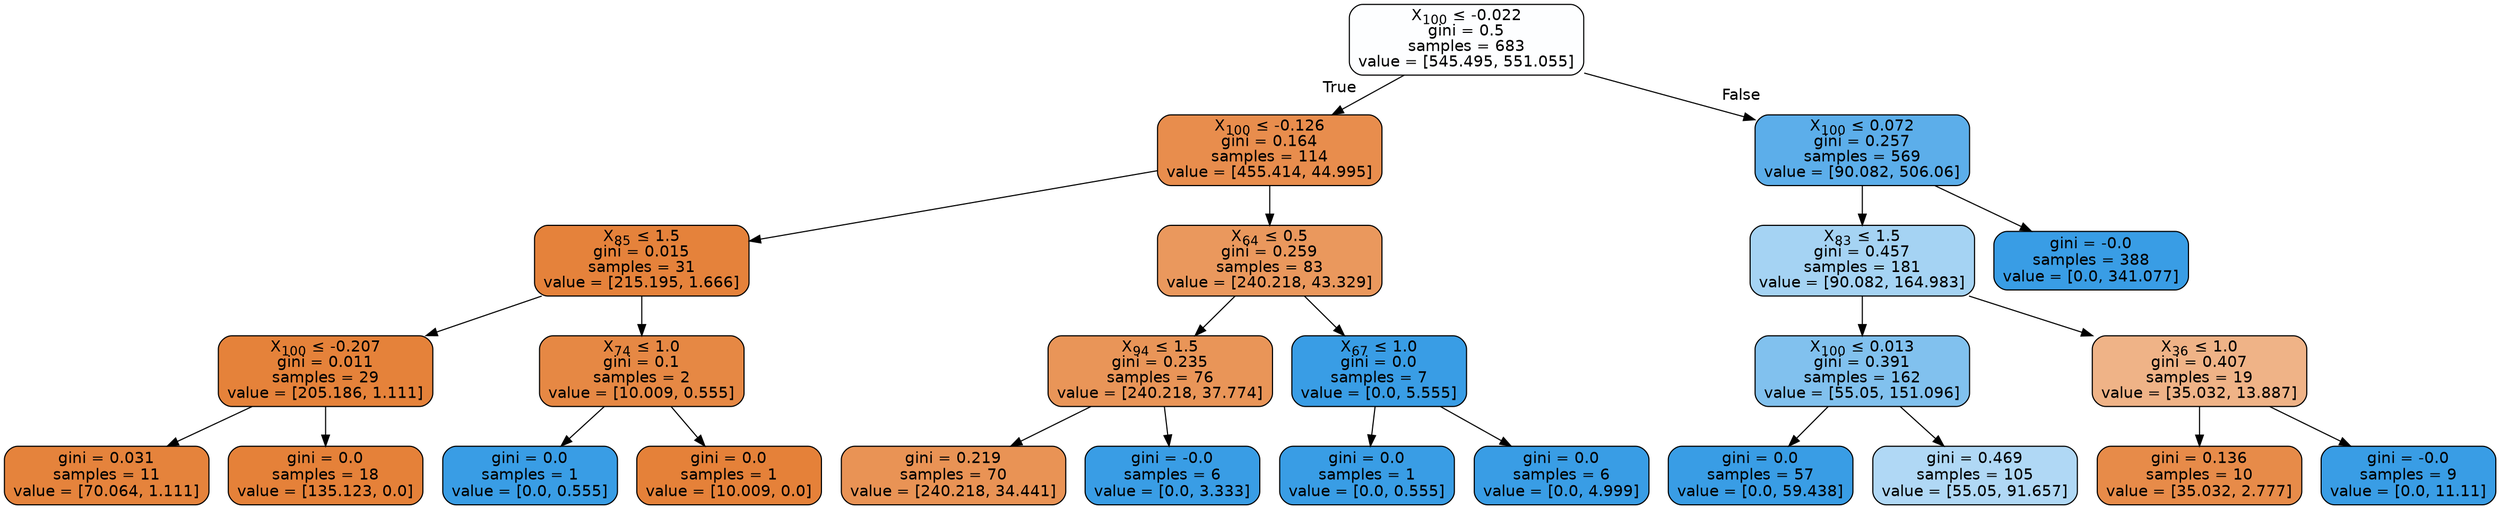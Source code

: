digraph Tree {
node [shape=box, style="filled, rounded", color="black", fontname=helvetica] ;
edge [fontname=helvetica] ;
0 [label=<X<SUB>100</SUB> &le; -0.022<br/>gini = 0.5<br/>samples = 683<br/>value = [545.495, 551.055]>, fillcolor="#fdfeff"] ;
1 [label=<X<SUB>100</SUB> &le; -0.126<br/>gini = 0.164<br/>samples = 114<br/>value = [455.414, 44.995]>, fillcolor="#e88d4d"] ;
0 -> 1 [labeldistance=2.5, labelangle=45, headlabel="True"] ;
2 [label=<X<SUB>85</SUB> &le; 1.5<br/>gini = 0.015<br/>samples = 31<br/>value = [215.195, 1.666]>, fillcolor="#e5823b"] ;
1 -> 2 ;
3 [label=<X<SUB>100</SUB> &le; -0.207<br/>gini = 0.011<br/>samples = 29<br/>value = [205.186, 1.111]>, fillcolor="#e5823a"] ;
2 -> 3 ;
4 [label=<gini = 0.031<br/>samples = 11<br/>value = [70.064, 1.111]>, fillcolor="#e5833c"] ;
3 -> 4 ;
5 [label=<gini = 0.0<br/>samples = 18<br/>value = [135.123, 0.0]>, fillcolor="#e58139"] ;
3 -> 5 ;
6 [label=<X<SUB>74</SUB> &le; 1.0<br/>gini = 0.1<br/>samples = 2<br/>value = [10.009, 0.555]>, fillcolor="#e68844"] ;
2 -> 6 ;
7 [label=<gini = 0.0<br/>samples = 1<br/>value = [0.0, 0.555]>, fillcolor="#399de5"] ;
6 -> 7 ;
8 [label=<gini = 0.0<br/>samples = 1<br/>value = [10.009, 0.0]>, fillcolor="#e58139"] ;
6 -> 8 ;
9 [label=<X<SUB>64</SUB> &le; 0.5<br/>gini = 0.259<br/>samples = 83<br/>value = [240.218, 43.329]>, fillcolor="#ea985d"] ;
1 -> 9 ;
10 [label=<X<SUB>94</SUB> &le; 1.5<br/>gini = 0.235<br/>samples = 76<br/>value = [240.218, 37.774]>, fillcolor="#e99558"] ;
9 -> 10 ;
11 [label=<gini = 0.219<br/>samples = 70<br/>value = [240.218, 34.441]>, fillcolor="#e99355"] ;
10 -> 11 ;
12 [label=<gini = -0.0<br/>samples = 6<br/>value = [0.0, 3.333]>, fillcolor="#399de5"] ;
10 -> 12 ;
13 [label=<X<SUB>67</SUB> &le; 1.0<br/>gini = 0.0<br/>samples = 7<br/>value = [0.0, 5.555]>, fillcolor="#399de5"] ;
9 -> 13 ;
14 [label=<gini = 0.0<br/>samples = 1<br/>value = [0.0, 0.555]>, fillcolor="#399de5"] ;
13 -> 14 ;
15 [label=<gini = 0.0<br/>samples = 6<br/>value = [0.0, 4.999]>, fillcolor="#399de5"] ;
13 -> 15 ;
16 [label=<X<SUB>100</SUB> &le; 0.072<br/>gini = 0.257<br/>samples = 569<br/>value = [90.082, 506.06]>, fillcolor="#5caeea"] ;
0 -> 16 [labeldistance=2.5, labelangle=-45, headlabel="False"] ;
17 [label=<X<SUB>83</SUB> &le; 1.5<br/>gini = 0.457<br/>samples = 181<br/>value = [90.082, 164.983]>, fillcolor="#a5d3f3"] ;
16 -> 17 ;
18 [label=<X<SUB>100</SUB> &le; 0.013<br/>gini = 0.391<br/>samples = 162<br/>value = [55.05, 151.096]>, fillcolor="#81c1ee"] ;
17 -> 18 ;
19 [label=<gini = 0.0<br/>samples = 57<br/>value = [0.0, 59.438]>, fillcolor="#399de5"] ;
18 -> 19 ;
20 [label=<gini = 0.469<br/>samples = 105<br/>value = [55.05, 91.657]>, fillcolor="#b0d8f5"] ;
18 -> 20 ;
21 [label=<X<SUB>36</SUB> &le; 1.0<br/>gini = 0.407<br/>samples = 19<br/>value = [35.032, 13.887]>, fillcolor="#efb387"] ;
17 -> 21 ;
22 [label=<gini = 0.136<br/>samples = 10<br/>value = [35.032, 2.777]>, fillcolor="#e78b49"] ;
21 -> 22 ;
23 [label=<gini = -0.0<br/>samples = 9<br/>value = [0.0, 11.11]>, fillcolor="#399de5"] ;
21 -> 23 ;
24 [label=<gini = -0.0<br/>samples = 388<br/>value = [0.0, 341.077]>, fillcolor="#399de5"] ;
16 -> 24 ;
}